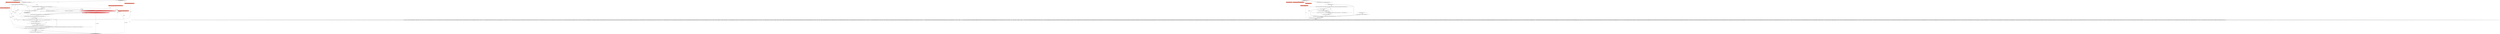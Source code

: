 digraph {
16 [style = filled, label = "curNetworkHandler.setSavePassword(JSONUtils.getBoolean(handlerCfg,RegistryConstants.ATTR_SAVE_PASSWORD))@@@13@@@['1', '1', '0']", fillcolor = white, shape = ellipse image = "AAA0AAABBB1BBB"];
39 [style = filled, label = "parseDataSources['0', '0', '1']", fillcolor = lightgray, shape = diamond image = "AAA0AAABBB3BBB"];
45 [style = filled, label = "boolean refresh@@@2@@@['0', '0', '1']", fillcolor = tomato, shape = box image = "AAA0AAABBB3BBB"];
3 [style = filled, label = "curNetworkHandler.setUserName(creds(0()@@@16@@@['1', '1', '0']", fillcolor = white, shape = ellipse image = "AAA0AAABBB1BBB"];
20 [style = filled, label = "Map<String,Object> handlerCfg = handlerObject.getValue()@@@4@@@['1', '1', '0']", fillcolor = white, shape = ellipse image = "AAA0AAABBB1BBB"];
26 [style = filled, label = "@Nullable DataSourceDescriptor dataSource@@@2@@@['0', '1', '0']", fillcolor = tomato, shape = box image = "AAA0AAABBB2BBB"];
28 [style = filled, label = "DBWHandlerConfiguration curNetworkHandler = new DBWHandlerConfiguration(handlerDescriptor,dataSource)@@@11@@@['0', '1', '0']", fillcolor = red, shape = ellipse image = "AAA1AAABBB2BBB"];
36 [style = filled, label = "Exception e@@@14@@@['0', '0', '1']", fillcolor = white, shape = diamond image = "AAA0AAABBB3BBB"];
15 [style = filled, label = "handlerDescriptor == null@@@6@@@['1', '1', '0']", fillcolor = white, shape = diamond image = "AAA0AAABBB1BBB"];
31 [style = filled, label = "String credJson = loadConfigFile(credFile,true)@@@8@@@['0', '0', '1']", fillcolor = white, shape = ellipse image = "AAA0AAABBB3BBB"];
21 [style = filled, label = "log.warn(\"Can't find network handler '\" + handlerId + \"'\")@@@7@@@['1', '1', '0']", fillcolor = white, shape = ellipse image = "AAA0AAABBB1BBB"];
29 [style = filled, label = "DataSourceRegistry.ParseResults parseResults@@@2@@@['0', '0', '1']", fillcolor = tomato, shape = box image = "AAA0AAABBB3BBB"];
10 [style = filled, label = "parseNetworkHandlerConfig['1', '0', '0']", fillcolor = lightgray, shape = diamond image = "AAA0AAABBB1BBB"];
1 [style = filled, label = "@Nullable DBWNetworkProfile profile@@@2@@@['1', '0', '0']", fillcolor = tomato, shape = box image = "AAA0AAABBB1BBB"];
25 [style = filled, label = "@Nullable DBWNetworkProfile profile@@@2@@@['0', '1', '0']", fillcolor = tomato, shape = box image = "AAA0AAABBB2BBB"];
9 [style = filled, label = "curNetworkHandler.isSavePassword()@@@17@@@['1', '1', '0']", fillcolor = white, shape = diamond image = "AAA0AAABBB1BBB"];
7 [style = filled, label = "curNetworkHandler.setEnabled(JSONUtils.getBoolean(handlerCfg,RegistryConstants.ATTR_ENABLED))@@@12@@@['1', '1', '0']", fillcolor = white, shape = ellipse image = "AAA0AAABBB1BBB"];
37 [style = filled, label = "{Map<String,Object> jsonMap = JSONUtils.parseMap(CONFIG_GSON,new StringReader(configJson))for (Map.Entry<String,Map<String,Object>> folderMap : JSONUtils.getNestedObjects(jsonMap,\"folders\")){String name = folderMap.getKey()String description = JSONUtils.getObjectProperty(folderMap.getValue(),RegistryConstants.ATTR_DESCRIPTION)String parentFolder = JSONUtils.getObjectProperty(folderMap.getValue(),RegistryConstants.ATTR_PARENT)DataSourceFolder parent = parentFolder == null? null: registry.findFolderByPath(parentFolder,true)DataSourceFolder folder = parent == null? registry.findFolderByPath(name,true): parent.getChild(name)if (folder == null) {folder = new DataSourceFolder(registry,parent,name,description)registry.addDataSourceFolder(folder)}{folder.setDescription(description)}}for (Map.Entry<String,Map<String,Object>> ctMap : JSONUtils.getNestedObjects(jsonMap,\"connection-types\")){String id = ctMap.getKey()Map<String,Object> ctConfig = ctMap.getValue()String name = JSONUtils.getObjectProperty(ctConfig,RegistryConstants.ATTR_NAME)String description = JSONUtils.getObjectProperty(ctConfig,RegistryConstants.ATTR_DESCRIPTION)String color = JSONUtils.getObjectProperty(ctConfig,RegistryConstants.ATTR_COLOR)Boolean autoCommit = JSONUtils.getObjectProperty(ctConfig,\"auto-commit\")Boolean confirmExecute = JSONUtils.getObjectProperty(ctConfig,\"confirm-execute\")Boolean confirmDataChange = JSONUtils.getObjectProperty(ctConfig,\"confirm-data-change\")DBPConnectionType ct = DBWorkbench.getPlatform().getDataSourceProviderRegistry().getConnectionType(id,null)if (ct == null) {ct = new DBPConnectionType(id,name,color,description,CommonUtils.toBoolean(autoCommit),CommonUtils.toBoolean(confirmExecute),CommonUtils.toBoolean(confirmDataChange))DBWorkbench.getPlatform().getDataSourceProviderRegistry().addConnectionType(ct)}deserializeModifyPermissions(ctConfig,ct)}Map<String,DBVModel> modelMap = new LinkedHashMap<>()for (Map.Entry<String,Map<String,Object>> vmMap : JSONUtils.getNestedObjects(jsonMap,\"virtual-models\")){String id = vmMap.getKey()DBVModel model = new DBVModel(id,vmMap.getValue())modelMap.put(id,model)}for (Map.Entry<String,Map<String,Object>> vmMap : JSONUtils.getNestedObjects(jsonMap,\"network-profiles\")){String profileName = vmMap.getKey()Map<String,Object> profileMap = vmMap.getValue()DBWNetworkProfile profile = new DBWNetworkProfile()profile.setProfileName(profileName)profile.setProperties(JSONUtils.deserializeStringMap(profileMap,\"properties\"))for (Map.Entry<String,Map<String,Object>> handlerMap : JSONUtils.getNestedObjects(profileMap,\"handlers\")){DBWHandlerConfiguration configuration = parseNetworkHandlerConfig(null,profile,handlerMap)if (configuration != null) {profile.updateConfiguration(configuration)}}registry.updateNetworkProfile(profile)}for (Map.Entry<String,Map<String,Object>> conMap : JSONUtils.getNestedObjects(jsonMap,\"connections\")){Map<String,Object> conObject = conMap.getValue()String id = conMap.getKey()String dsProviderID = CommonUtils.toString(conObject.get(RegistryConstants.ATTR_PROVIDER))if (CommonUtils.isEmpty(dsProviderID)) {log.warn(\"Empty datasource provider for datasource '\" + id + \"'\")continue}DataSourceProviderDescriptor provider = DataSourceProviderRegistry.getInstance().getDataSourceProvider(dsProviderID)if (provider == null) {log.warn(\"Can't find datasource provider \" + dsProviderID + \" for datasource '\" + id + \"'\")provider = (DataSourceProviderDescriptor)DataSourceProviderRegistry.getInstance().makeFakeProvider(dsProviderID)}String driverId = CommonUtils.toString(conObject.get(RegistryConstants.ATTR_DRIVER))DriverDescriptor driver = provider.getDriver(driverId)if (driver == null) {log.warn(\"Can't find driver \" + driverId + \" in datasource provider \" + provider.getId() + \" for datasource '\" + id + \"'. Create new driver\")driver = provider.createDriver(driverId)driver.setName(driverId)driver.setDescription(\"Missing driver \" + driverId)driver.setDriverClassName(\"java.sql.Driver\")driver.setTemporary(true)provider.addDriver(driver)}DataSourceDescriptor dataSource = registry.getDataSource(id)boolean newDataSource = (dataSource == null)if (newDataSource) {dataSource = new DataSourceDescriptor(registry,origin,id,driver,new DBPConnectionConfiguration())}{dataSource.getConnectionConfiguration().setProperties(Collections.emptyMap())dataSource.getConnectionConfiguration().setHandlers(Collections.emptyList())dataSource.clearFilters()}dataSource.setName(JSONUtils.getString(conObject,RegistryConstants.ATTR_NAME))dataSource.setSavePassword(JSONUtils.getBoolean(conObject,RegistryConstants.ATTR_SAVE_PASSWORD))dataSource.setShowSystemObjects(JSONUtils.getBoolean(conObject,RegistryConstants.ATTR_SHOW_SYSTEM_OBJECTS))dataSource.setShowUtilityObjects(JSONUtils.getBoolean(conObject,RegistryConstants.ATTR_SHOW_UTIL_OBJECTS))dataSource.setConnectionReadOnly(JSONUtils.getBoolean(conObject,RegistryConstants.ATTR_READ_ONLY))final String folderPath = JSONUtils.getString(conObject,RegistryConstants.ATTR_FOLDER)if (folderPath != null) {dataSource.setFolder(registry.findFolderByPath(folderPath,true))}dataSource.setLockPasswordHash(CommonUtils.toString(conObject.get(RegistryConstants.ATTR_LOCK_PASSWORD))){Map<String,Object> cfgObject = JSONUtils.getObject(conObject,\"configuration\")DBPConnectionConfiguration config = dataSource.getConnectionConfiguration()config.setHostName(JSONUtils.getString(cfgObject,RegistryConstants.ATTR_HOST))config.setHostPort(JSONUtils.getString(cfgObject,RegistryConstants.ATTR_PORT))config.setServerName(JSONUtils.getString(cfgObject,RegistryConstants.ATTR_SERVER))config.setDatabaseName(JSONUtils.getString(cfgObject,RegistryConstants.ATTR_DATABASE))config.setUrl(JSONUtils.getString(cfgObject,RegistryConstants.ATTR_URL))if (!passwordReadCanceled) {final String(( creds = readSecuredCredentials(cfgObject,dataSource,null,null)config.setUserName(creds(0()if (dataSource.isSavePassword()) {config.setUserPassword(creds(1()}}{String userName = JSONUtils.getString(cfgObject,RegistryConstants.ATTR_USER)if (!CommonUtils.isEmpty(userName)) config.setUserName(userName)String userPassword = JSONUtils.getString(cfgObject,RegistryConstants.ATTR_PASSWORD)if (!CommonUtils.isEmpty(userPassword)) config.setUserPassword(userPassword)}config.setClientHomeId(JSONUtils.getString(cfgObject,RegistryConstants.ATTR_HOME))config.setConfigProfileName(JSONUtils.getString(cfgObject,\"config-profile\"))config.setUserProfileName(JSONUtils.getString(cfgObject,\"user-profile\"))config.setConnectionType(DataSourceProviderRegistry.getInstance().getConnectionType(JSONUtils.getString(cfgObject,RegistryConstants.ATTR_TYPE),DBPConnectionType.DEFAULT_TYPE))String colorValue = JSONUtils.getString(cfgObject,RegistryConstants.ATTR_COLOR)if (!CommonUtils.isEmpty(colorValue)) {config.setConnectionColor(colorValue)}int keepAlive = JSONUtils.getInteger(cfgObject,RegistryConstants.ATTR_KEEP_ALIVE)if (keepAlive > 0) {config.setKeepAliveInterval(keepAlive)}config.setProperties(JSONUtils.deserializeStringMap(cfgObject,RegistryConstants.TAG_PROPERTIES))config.setProviderProperties(JSONUtils.deserializeStringMap(cfgObject,RegistryConstants.TAG_PROVIDER_PROPERTIES))for (Map.Entry<String,Map<String,Object>> eventObject : JSONUtils.getNestedObjects(cfgObject,RegistryConstants.TAG_EVENTS)){DBPConnectionEventType eventType = CommonUtils.valueOf(,eventObject.getKey(),DBPConnectionEventType.BEFORE_CONNECT)Map<String,Object> eventCfg = eventObject.getValue()DBRShellCommand command = new DBRShellCommand(\"\")command.setEnabled(JSONUtils.getBoolean(eventCfg,RegistryConstants.ATTR_ENABLED))command.setShowProcessPanel(JSONUtils.getBoolean(eventCfg,RegistryConstants.ATTR_SHOW_PANEL))command.setWaitProcessFinish(JSONUtils.getBoolean(eventCfg,RegistryConstants.ATTR_WAIT_PROCESS))if (command.isWaitProcessFinish()) {command.setWaitProcessTimeoutMs(JSONUtils.getInteger(eventCfg,RegistryConstants.ATTR_WAIT_PROCESS_TIMEOUT))}command.setTerminateAtDisconnect(JSONUtils.getBoolean(eventCfg,RegistryConstants.ATTR_TERMINATE_AT_DISCONNECT))command.setPauseAfterExecute(JSONUtils.getInteger(eventCfg,RegistryConstants.ATTR_PAUSE_AFTER_EXECUTE))command.setWorkingDirectory(JSONUtils.getString(eventCfg,RegistryConstants.ATTR_WORKING_DIRECTORY))command.setCommand(JSONUtils.getString(eventCfg,RegistryConstants.ATTR_COMMAND))config.setEvent(eventType,command)}for (Map.Entry<String,Map<String,Object>> handlerObject : JSONUtils.getNestedObjects(cfgObject,RegistryConstants.TAG_HANDLERS)){DBWHandlerConfiguration configuration = parseNetworkHandlerConfig(dataSource,null,handlerObject)if (configuration != null) {dataSource.getConnectionConfiguration().updateHandler(configuration)}}Map<String,Object> bootstrapCfg = JSONUtils.getObject(cfgObject,RegistryConstants.TAG_BOOTSTRAP)DBPConnectionBootstrap bootstrap = config.getBootstrap()if (bootstrapCfg.containsKey(RegistryConstants.ATTR_AUTOCOMMIT)) {bootstrap.setDefaultAutoCommit(JSONUtils.getBoolean(bootstrapCfg,RegistryConstants.ATTR_AUTOCOMMIT))}if (bootstrapCfg.containsKey(RegistryConstants.ATTR_TXN_ISOLATION)) {bootstrap.setDefaultTransactionIsolation(JSONUtils.getInteger(bootstrapCfg,RegistryConstants.ATTR_TXN_ISOLATION))}bootstrap.setDefaultCatalogName(JSONUtils.getString(bootstrapCfg,RegistryConstants.ATTR_DEFAULT_CATALOG))bootstrap.setDefaultSchemaName(JSONUtils.getString(bootstrapCfg,RegistryConstants.ATTR_DEFAULT_SCHEMA))String defObjectName = JSONUtils.getString(bootstrapCfg,RegistryConstants.ATTR_DEFAULT_OBJECT)if (!CommonUtils.isEmpty(defObjectName) && CommonUtils.isEmpty(bootstrap.getDefaultSchemaName())) {bootstrap.setDefaultSchemaName(JSONUtils.getString(bootstrapCfg,defObjectName))}if (bootstrapCfg.containsKey(RegistryConstants.ATTR_IGNORE_ERRORS)) {bootstrap.setIgnoreErrors(JSONUtils.getBoolean(bootstrapCfg,RegistryConstants.ATTR_IGNORE_ERRORS))}bootstrap.setInitQueries(JSONUtils.deserializeStringList(bootstrapCfg,RegistryConstants.TAG_QUERY))}{deserializeModifyPermissions(conObject,dataSource)}for (Map<String,Object> filterCfg : JSONUtils.getObjectList(conObject,RegistryConstants.TAG_FILTERS)){String typeName = JSONUtils.getString(filterCfg,RegistryConstants.ATTR_TYPE)String objectID = JSONUtils.getString(filterCfg,RegistryConstants.ATTR_ID)if (!CommonUtils.isEmpty(typeName)) {DBSObjectFilter filter = readObjectFiler(filterCfg)dataSource.updateObjectFilter(typeName,objectID,filter)}}dataSource.getPreferenceStore().getProperties().putAll(JSONUtils.deserializeStringMap(conObject,RegistryConstants.TAG_CUSTOM_PROPERTIES))String vmID = CommonUtils.toString(conObject.get(\"virtual-model-id\"),id)DBVModel dbvModel = modelMap.get(vmID)if (dbvModel != null) {dataSource.setVirtualModel(dbvModel)}if (newDataSource) {registry.addDataSourceToList(dataSource)parseResults.addedDataSources.add(dataSource)}{parseResults.updatedDataSources.add(dataSource)}}for (Map<String,Object> ctMap : JSONUtils.getObjectList(jsonMap,\"saved-filters\")){DBSObjectFilter filter = readObjectFiler(ctMap)registry.addSavedFilter(filter)}}@@@21@@@['0', '0', '1']", fillcolor = lightgray, shape = ellipse image = "AAA0AAABBB3BBB"];
34 [style = filled, label = "credFile.exists()@@@6@@@['0', '0', '1']", fillcolor = white, shape = diamond image = "AAA0AAABBB3BBB"];
33 [style = filled, label = "secureProperties.putAll(res)@@@12@@@['0', '0', '1']", fillcolor = white, shape = ellipse image = "AAA0AAABBB3BBB"];
5 [style = filled, label = "@NotNull Map.Entry<String,Map<String,Object>> handlerObject@@@2@@@['1', '0', '0']", fillcolor = tomato, shape = box image = "AAA0AAABBB1BBB"];
41 [style = filled, label = "IFile configFile@@@2@@@['0', '0', '1']", fillcolor = tomato, shape = box image = "AAA0AAABBB3BBB"];
43 [style = filled, label = "IFolder mdFolder = registry.getProject().getMetadataFolder(false)@@@3@@@['0', '0', '1']", fillcolor = white, shape = ellipse image = "AAA0AAABBB3BBB"];
6 [style = filled, label = "!passwordReadCanceled@@@14@@@['1', '1', '0']", fillcolor = white, shape = diamond image = "AAA0AAABBB1BBB"];
42 [style = filled, label = "log.error(\"Error decrypting secure credentials\",e)@@@15@@@['0', '0', '1']", fillcolor = white, shape = ellipse image = "AAA0AAABBB3BBB"];
13 [style = filled, label = "DBWHandlerConfiguration curNetworkHandler = new DBWHandlerConfiguration(handlerDescriptor,dataSource == null? null: dataSource.getDriver())@@@11@@@['1', '0', '0']", fillcolor = red, shape = ellipse image = "AAA1AAABBB1BBB"];
18 [style = filled, label = "!CommonUtils.isEmpty(userPassword)@@@25@@@['1', '1', '0']", fillcolor = white, shape = diamond image = "AAA0AAABBB1BBB"];
17 [style = filled, label = "@NotNull Map.Entry<String,Map<String,Object>> handlerObject@@@2@@@['1', '1', '0']", fillcolor = tomato, shape = box image = "AAA0AAABBB1BBB"];
32 [style = filled, label = "boolean decryptProject = CommonUtils.toBoolean(registry.getProject().getProjectProperty(DBPProject.PROP_SECURE_PROJECT))@@@19@@@['0', '0', '1']", fillcolor = white, shape = ellipse image = "AAA0AAABBB3BBB"];
19 [style = filled, label = "{String userName = JSONUtils.getString(handlerCfg,RegistryConstants.ATTR_USER)if (!CommonUtils.isEmpty(userName)) curNetworkHandler.setUserName(userName)String userPassword = JSONUtils.getString(handlerCfg,RegistryConstants.ATTR_PASSWORD)if (!CommonUtils.isEmpty(userPassword)) curNetworkHandler.setPassword(userPassword)}@@@21@@@['1', '1', '0']", fillcolor = white, shape = ellipse image = "AAA0AAABBB1BBB"];
35 [style = filled, label = "DataSourceOrigin origin@@@2@@@['0', '0', '1']", fillcolor = tomato, shape = box image = "AAA0AAABBB3BBB"];
38 [style = filled, label = "IFile credFile = mdFolder.getFile(DBPDataSourceRegistry.CREDENTIALS_CONFIG_FILE_PREFIX + origin.getConfigSuffix() + DBPDataSourceRegistry.CREDENTIALS_CONFIG_FILE_EXT)@@@5@@@['0', '0', '1']", fillcolor = white, shape = ellipse image = "AAA0AAABBB3BBB"];
11 [style = filled, label = "curNetworkHandler.setProperties(properties)@@@29@@@['1', '1', '0']", fillcolor = white, shape = ellipse image = "AAA0AAABBB1BBB"];
0 [style = filled, label = "Map<String,Object> properties = JSONUtils.deserializeProperties(handlerCfg,RegistryConstants.TAG_PROPERTIES)@@@27@@@['1', '1', '0']", fillcolor = white, shape = ellipse image = "AAA0AAABBB1BBB"];
2 [style = filled, label = "NetworkHandlerDescriptor handlerDescriptor = NetworkHandlerRegistry.getInstance().getDescriptor(handlerId)@@@5@@@['1', '1', '0']", fillcolor = white, shape = ellipse image = "AAA0AAABBB1BBB"];
24 [style = filled, label = "properties != null@@@28@@@['1', '1', '0']", fillcolor = white, shape = diamond image = "AAA0AAABBB1BBB"];
12 [style = filled, label = "!CommonUtils.isEmpty(userName)@@@23@@@['1', '1', '0']", fillcolor = white, shape = diamond image = "AAA0AAABBB1BBB"];
40 [style = filled, label = "String configJson = loadConfigFile(configFile,decryptProject)@@@20@@@['0', '0', '1']", fillcolor = white, shape = ellipse image = "AAA0AAABBB3BBB"];
14 [style = filled, label = "final String(( creds = readSecuredCredentials(handlerCfg,dataSource,profile,\"network/\" + handlerId + (profile == null? \"\": \"/profile/\" + profile.getProfileName()))@@@15@@@['1', '1', '0']", fillcolor = white, shape = ellipse image = "AAA0AAABBB1BBB"];
4 [style = filled, label = "String handlerId = handlerObject.getKey()@@@3@@@['1', '1', '0']", fillcolor = white, shape = ellipse image = "AAA0AAABBB1BBB"];
22 [style = filled, label = "curNetworkHandler.setPassword(creds(1()@@@18@@@['1', '1', '0']", fillcolor = white, shape = ellipse image = "AAA0AAABBB1BBB"];
44 [style = filled, label = "Map<String,Map<String,Map<String,String>>> res = CONFIG_GSON.fromJson(credJson,new TypeToken<Map<String,Map<String,Map<String,String>>>>(){}.getType())@@@9@@@['0', '0', '1']", fillcolor = white, shape = ellipse image = "AAA0AAABBB3BBB"];
30 [style = filled, label = "mdFolder.exists()@@@4@@@['0', '0', '1']", fillcolor = white, shape = diamond image = "AAA0AAABBB3BBB"];
23 [style = filled, label = "return curNetworkHandler@@@31@@@['1', '1', '0']", fillcolor = lightgray, shape = ellipse image = "AAA0AAABBB1BBB"];
8 [style = filled, label = "return null@@@8@@@['1', '1', '0']", fillcolor = lightgray, shape = ellipse image = "AAA0AAABBB1BBB"];
27 [style = filled, label = "parseNetworkHandlerConfig['0', '1', '0']", fillcolor = lightgray, shape = diamond image = "AAA0AAABBB2BBB"];
14->3 [style = bold, label=""];
4->2 [style = solid, label="handlerId"];
15->21 [style = bold, label=""];
21->8 [style = bold, label=""];
31->44 [style = solid, label="credJson"];
17->14 [style = solid, label="dataSource"];
28->23 [style = solid, label="curNetworkHandler"];
15->6 [style = dotted, label="false"];
15->21 [style = dotted, label="true"];
20->7 [style = solid, label="handlerCfg"];
15->8 [style = dotted, label="true"];
24->11 [style = bold, label=""];
0->24 [style = bold, label=""];
2->15 [style = bold, label=""];
7->16 [style = bold, label=""];
34->32 [style = bold, label=""];
15->23 [style = dotted, label="false"];
10->1 [style = dotted, label="true"];
6->3 [style = dotted, label="true"];
15->7 [style = dotted, label="false"];
40->37 [style = bold, label=""];
39->35 [style = dotted, label="true"];
17->13 [style = solid, label="dataSource"];
15->13 [style = bold, label=""];
25->14 [style = solid, label="profile"];
32->40 [style = solid, label="decryptProject"];
27->25 [style = dotted, label="true"];
0->11 [style = solid, label="properties"];
16->6 [style = bold, label=""];
15->18 [style = dotted, label="true"];
26->14 [style = solid, label="dataSource"];
34->31 [style = bold, label=""];
15->24 [style = dotted, label="false"];
2->13 [style = solid, label="handlerDescriptor"];
39->29 [style = dotted, label="true"];
13->23 [style = solid, label="curNetworkHandler"];
13->28 [style = dashed, label="0"];
6->14 [style = dotted, label="true"];
34->31 [style = dotted, label="true"];
15->0 [style = dotted, label="false"];
15->28 [style = dotted, label="false"];
42->32 [style = bold, label=""];
15->12 [style = dotted, label="true"];
4->14 [style = solid, label="handlerId"];
14->22 [style = solid, label="creds"];
36->42 [style = bold, label=""];
9->22 [style = bold, label=""];
40->37 [style = solid, label="configJson"];
22->19 [style = bold, label=""];
44->33 [style = bold, label=""];
30->32 [style = bold, label=""];
15->16 [style = dotted, label="false"];
2->28 [style = solid, label="handlerDescriptor"];
30->34 [style = dotted, label="true"];
19->0 [style = bold, label=""];
10->17 [style = dotted, label="true"];
3->9 [style = bold, label=""];
24->11 [style = dotted, label="true"];
41->40 [style = solid, label="configFile"];
44->33 [style = solid, label="res"];
15->28 [style = bold, label=""];
31->44 [style = bold, label=""];
6->9 [style = dotted, label="true"];
32->40 [style = bold, label=""];
34->33 [style = dotted, label="true"];
4->20 [style = bold, label=""];
38->34 [style = bold, label=""];
9->19 [style = bold, label=""];
33->32 [style = bold, label=""];
30->38 [style = dotted, label="true"];
20->14 [style = solid, label="handlerCfg"];
27->17 [style = dotted, label="true"];
9->22 [style = dotted, label="true"];
0->24 [style = solid, label="properties"];
39->45 [style = dotted, label="true"];
24->23 [style = bold, label=""];
26->28 [style = solid, label="dataSource"];
20->16 [style = solid, label="handlerCfg"];
30->38 [style = bold, label=""];
1->14 [style = solid, label="profile"];
34->44 [style = dotted, label="true"];
27->26 [style = dotted, label="true"];
39->43 [style = bold, label=""];
28->7 [style = bold, label=""];
6->19 [style = bold, label=""];
36->42 [style = dotted, label="true"];
10->5 [style = dotted, label="true"];
43->30 [style = bold, label=""];
20->2 [style = bold, label=""];
6->14 [style = bold, label=""];
2->15 [style = solid, label="handlerDescriptor"];
14->3 [style = solid, label="creds"];
35->37 [style = solid, label="origin"];
27->4 [style = bold, label=""];
20->19 [style = solid, label="handlerCfg"];
13->7 [style = bold, label=""];
39->41 [style = dotted, label="true"];
4->21 [style = solid, label="handlerId"];
20->0 [style = solid, label="handlerCfg"];
10->4 [style = bold, label=""];
15->13 [style = dotted, label="false"];
38->31 [style = solid, label="credFile"];
11->23 [style = bold, label=""];
}
